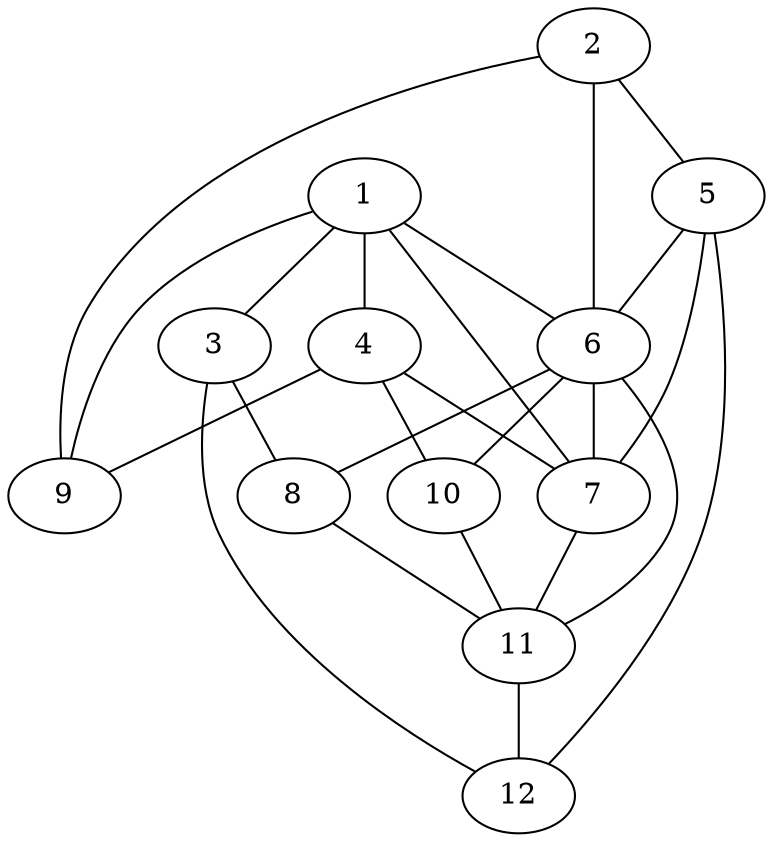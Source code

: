 graph g {
4 -- 7
1 -- 3
10 -- 11
5 -- 6
1 -- 6
7 -- 11
2 -- 5
4 -- 9
6 -- 7
2 -- 9
5 -- 12
6 -- 10
4 -- 10
2 -- 6
6 -- 11
8 -- 11
1 -- 4
1 -- 9
11 -- 12
3 -- 12
6 -- 8
5 -- 7
3 -- 8
1 -- 7
}
